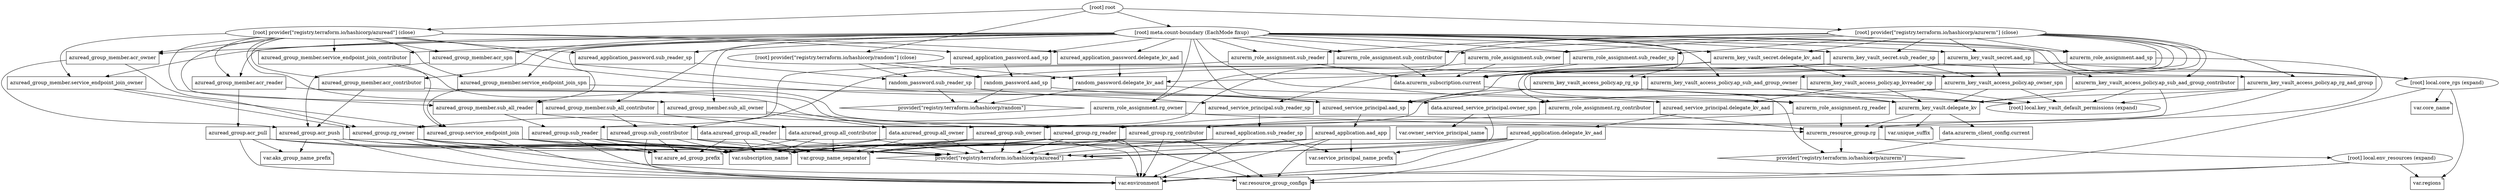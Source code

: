 digraph {
	compound = "true"
	newrank = "true"
	subgraph "root" {
		"[root] azuread_application.aad_app (expand)" [label = "azuread_application.aad_app", shape = "box"]
		"[root] azuread_application.delegate_kv_aad (expand)" [label = "azuread_application.delegate_kv_aad", shape = "box"]
		"[root] azuread_application.sub_reader_sp (expand)" [label = "azuread_application.sub_reader_sp", shape = "box"]
		"[root] azuread_application_password.aad_sp (expand)" [label = "azuread_application_password.aad_sp", shape = "box"]
		"[root] azuread_application_password.delegate_kv_aad (expand)" [label = "azuread_application_password.delegate_kv_aad", shape = "box"]
		"[root] azuread_application_password.sub_reader_sp (expand)" [label = "azuread_application_password.sub_reader_sp", shape = "box"]
		"[root] azuread_group.acr_pull (expand)" [label = "azuread_group.acr_pull", shape = "box"]
		"[root] azuread_group.acr_push (expand)" [label = "azuread_group.acr_push", shape = "box"]
		"[root] azuread_group.rg_contributor (expand)" [label = "azuread_group.rg_contributor", shape = "box"]
		"[root] azuread_group.rg_owner (expand)" [label = "azuread_group.rg_owner", shape = "box"]
		"[root] azuread_group.rg_reader (expand)" [label = "azuread_group.rg_reader", shape = "box"]
		"[root] azuread_group.service_endpoint_join (expand)" [label = "azuread_group.service_endpoint_join", shape = "box"]
		"[root] azuread_group.sub_contributor (expand)" [label = "azuread_group.sub_contributor", shape = "box"]
		"[root] azuread_group.sub_owner (expand)" [label = "azuread_group.sub_owner", shape = "box"]
		"[root] azuread_group.sub_reader (expand)" [label = "azuread_group.sub_reader", shape = "box"]
		"[root] azuread_group_member.acr_contributor (expand)" [label = "azuread_group_member.acr_contributor", shape = "box"]
		"[root] azuread_group_member.acr_owner (expand)" [label = "azuread_group_member.acr_owner", shape = "box"]
		"[root] azuread_group_member.acr_reader (expand)" [label = "azuread_group_member.acr_reader", shape = "box"]
		"[root] azuread_group_member.acr_spn (expand)" [label = "azuread_group_member.acr_spn", shape = "box"]
		"[root] azuread_group_member.service_endpoint_join_contributor (expand)" [label = "azuread_group_member.service_endpoint_join_contributor", shape = "box"]
		"[root] azuread_group_member.service_endpoint_join_owner (expand)" [label = "azuread_group_member.service_endpoint_join_owner", shape = "box"]
		"[root] azuread_group_member.service_endpoint_join_spn (expand)" [label = "azuread_group_member.service_endpoint_join_spn", shape = "box"]
		"[root] azuread_group_member.sub_all_contributor (expand)" [label = "azuread_group_member.sub_all_contributor", shape = "box"]
		"[root] azuread_group_member.sub_all_owner (expand)" [label = "azuread_group_member.sub_all_owner", shape = "box"]
		"[root] azuread_group_member.sub_all_reader (expand)" [label = "azuread_group_member.sub_all_reader", shape = "box"]
		"[root] azuread_service_principal.aad_sp (expand)" [label = "azuread_service_principal.aad_sp", shape = "box"]
		"[root] azuread_service_principal.delegate_kv_aad (expand)" [label = "azuread_service_principal.delegate_kv_aad", shape = "box"]
		"[root] azuread_service_principal.sub_reader_sp (expand)" [label = "azuread_service_principal.sub_reader_sp", shape = "box"]
		"[root] azurerm_key_vault.delegate_kv (expand)" [label = "azurerm_key_vault.delegate_kv", shape = "box"]
		"[root] azurerm_key_vault_access_policy.ap_kvreader_sp (expand)" [label = "azurerm_key_vault_access_policy.ap_kvreader_sp", shape = "box"]
		"[root] azurerm_key_vault_access_policy.ap_owner_spn (expand)" [label = "azurerm_key_vault_access_policy.ap_owner_spn", shape = "box"]
		"[root] azurerm_key_vault_access_policy.ap_rg_aad_group (expand)" [label = "azurerm_key_vault_access_policy.ap_rg_aad_group", shape = "box"]
		"[root] azurerm_key_vault_access_policy.ap_rg_sp (expand)" [label = "azurerm_key_vault_access_policy.ap_rg_sp", shape = "box"]
		"[root] azurerm_key_vault_access_policy.ap_sub_aad_group_contributor (expand)" [label = "azurerm_key_vault_access_policy.ap_sub_aad_group_contributor", shape = "box"]
		"[root] azurerm_key_vault_access_policy.ap_sub_aad_group_owner (expand)" [label = "azurerm_key_vault_access_policy.ap_sub_aad_group_owner", shape = "box"]
		"[root] azurerm_key_vault_secret.aad_sp (expand)" [label = "azurerm_key_vault_secret.aad_sp", shape = "box"]
		"[root] azurerm_key_vault_secret.delegate_kv_aad (expand)" [label = "azurerm_key_vault_secret.delegate_kv_aad", shape = "box"]
		"[root] azurerm_key_vault_secret.sub_reader_sp (expand)" [label = "azurerm_key_vault_secret.sub_reader_sp", shape = "box"]
		"[root] azurerm_resource_group.rg (expand)" [label = "azurerm_resource_group.rg", shape = "box"]
		"[root] azurerm_role_assignment.aad_sp (expand)" [label = "azurerm_role_assignment.aad_sp", shape = "box"]
		"[root] azurerm_role_assignment.rg_contributor (expand)" [label = "azurerm_role_assignment.rg_contributor", shape = "box"]
		"[root] azurerm_role_assignment.rg_owner (expand)" [label = "azurerm_role_assignment.rg_owner", shape = "box"]
		"[root] azurerm_role_assignment.rg_reader (expand)" [label = "azurerm_role_assignment.rg_reader", shape = "box"]
		"[root] azurerm_role_assignment.sub_contributor (expand)" [label = "azurerm_role_assignment.sub_contributor", shape = "box"]
		"[root] azurerm_role_assignment.sub_owner (expand)" [label = "azurerm_role_assignment.sub_owner", shape = "box"]
		"[root] azurerm_role_assignment.sub_reader (expand)" [label = "azurerm_role_assignment.sub_reader", shape = "box"]
		"[root] azurerm_role_assignment.sub_reader_sp (expand)" [label = "azurerm_role_assignment.sub_reader_sp", shape = "box"]
		"[root] data.azuread_group.all_contributor (expand)" [label = "data.azuread_group.all_contributor", shape = "box"]
		"[root] data.azuread_group.all_owner (expand)" [label = "data.azuread_group.all_owner", shape = "box"]
		"[root] data.azuread_group.all_reader (expand)" [label = "data.azuread_group.all_reader", shape = "box"]
		"[root] data.azuread_service_principal.owner_spn (expand)" [label = "data.azuread_service_principal.owner_spn", shape = "box"]
		"[root] data.azurerm_client_config.current (expand)" [label = "data.azurerm_client_config.current", shape = "box"]
		"[root] data.azurerm_subscription.current (expand)" [label = "data.azurerm_subscription.current", shape = "box"]
		"[root] provider[\"registry.terraform.io/hashicorp/azuread\"]" [label = "provider[\"registry.terraform.io/hashicorp/azuread\"]", shape = "diamond"]
		"[root] provider[\"registry.terraform.io/hashicorp/azurerm\"]" [label = "provider[\"registry.terraform.io/hashicorp/azurerm\"]", shape = "diamond"]
		"[root] provider[\"registry.terraform.io/hashicorp/random\"]" [label = "provider[\"registry.terraform.io/hashicorp/random\"]", shape = "diamond"]
		"[root] random_password.aad_sp (expand)" [label = "random_password.aad_sp", shape = "box"]
		"[root] random_password.delegate_kv_aad (expand)" [label = "random_password.delegate_kv_aad", shape = "box"]
		"[root] random_password.sub_reader_sp (expand)" [label = "random_password.sub_reader_sp", shape = "box"]
		"[root] var.aks_group_name_prefix" [label = "var.aks_group_name_prefix", shape = "note"]
		"[root] var.azure_ad_group_prefix" [label = "var.azure_ad_group_prefix", shape = "note"]
		"[root] var.core_name" [label = "var.core_name", shape = "note"]
		"[root] var.environment" [label = "var.environment", shape = "note"]
		"[root] var.group_name_separator" [label = "var.group_name_separator", shape = "note"]
		"[root] var.owner_service_principal_name" [label = "var.owner_service_principal_name", shape = "note"]
		"[root] var.regions" [label = "var.regions", shape = "note"]
		"[root] var.resource_group_configs" [label = "var.resource_group_configs", shape = "note"]
		"[root] var.service_principal_name_prefix" [label = "var.service_principal_name_prefix", shape = "note"]
		"[root] var.subscription_name" [label = "var.subscription_name", shape = "note"]
		"[root] var.unique_suffix" [label = "var.unique_suffix", shape = "note"]
		"[root] azuread_application.aad_app (expand)" -> "[root] provider[\"registry.terraform.io/hashicorp/azuread\"]"
		"[root] azuread_application.aad_app (expand)" -> "[root] var.environment"
		"[root] azuread_application.aad_app (expand)" -> "[root] var.group_name_separator"
		"[root] azuread_application.aad_app (expand)" -> "[root] var.resource_group_configs"
		"[root] azuread_application.aad_app (expand)" -> "[root] var.service_principal_name_prefix"
		"[root] azuread_application.aad_app (expand)" -> "[root] var.subscription_name"
		"[root] azuread_application.delegate_kv_aad (expand)" -> "[root] provider[\"registry.terraform.io/hashicorp/azuread\"]"
		"[root] azuread_application.delegate_kv_aad (expand)" -> "[root] var.environment"
		"[root] azuread_application.delegate_kv_aad (expand)" -> "[root] var.group_name_separator"
		"[root] azuread_application.delegate_kv_aad (expand)" -> "[root] var.resource_group_configs"
		"[root] azuread_application.delegate_kv_aad (expand)" -> "[root] var.service_principal_name_prefix"
		"[root] azuread_application.delegate_kv_aad (expand)" -> "[root] var.subscription_name"
		"[root] azuread_application.sub_reader_sp (expand)" -> "[root] provider[\"registry.terraform.io/hashicorp/azuread\"]"
		"[root] azuread_application.sub_reader_sp (expand)" -> "[root] var.environment"
		"[root] azuread_application.sub_reader_sp (expand)" -> "[root] var.group_name_separator"
		"[root] azuread_application.sub_reader_sp (expand)" -> "[root] var.service_principal_name_prefix"
		"[root] azuread_application.sub_reader_sp (expand)" -> "[root] var.subscription_name"
		"[root] azuread_application_password.aad_sp (expand)" -> "[root] random_password.aad_sp (expand)"
		"[root] azuread_application_password.delegate_kv_aad (expand)" -> "[root] random_password.delegate_kv_aad (expand)"
		"[root] azuread_application_password.sub_reader_sp (expand)" -> "[root] random_password.sub_reader_sp (expand)"
		"[root] azuread_group.acr_pull (expand)" -> "[root] provider[\"registry.terraform.io/hashicorp/azuread\"]"
		"[root] azuread_group.acr_pull (expand)" -> "[root] var.aks_group_name_prefix"
		"[root] azuread_group.acr_pull (expand)" -> "[root] var.environment"
		"[root] azuread_group.acr_pull (expand)" -> "[root] var.group_name_separator"
		"[root] azuread_group.acr_pull (expand)" -> "[root] var.subscription_name"
		"[root] azuread_group.acr_push (expand)" -> "[root] provider[\"registry.terraform.io/hashicorp/azuread\"]"
		"[root] azuread_group.acr_push (expand)" -> "[root] var.aks_group_name_prefix"
		"[root] azuread_group.acr_push (expand)" -> "[root] var.environment"
		"[root] azuread_group.acr_push (expand)" -> "[root] var.group_name_separator"
		"[root] azuread_group.acr_push (expand)" -> "[root] var.subscription_name"
		"[root] azuread_group.rg_contributor (expand)" -> "[root] provider[\"registry.terraform.io/hashicorp/azuread\"]"
		"[root] azuread_group.rg_contributor (expand)" -> "[root] var.azure_ad_group_prefix"
		"[root] azuread_group.rg_contributor (expand)" -> "[root] var.environment"
		"[root] azuread_group.rg_contributor (expand)" -> "[root] var.group_name_separator"
		"[root] azuread_group.rg_contributor (expand)" -> "[root] var.resource_group_configs"
		"[root] azuread_group.rg_contributor (expand)" -> "[root] var.subscription_name"
		"[root] azuread_group.rg_owner (expand)" -> "[root] provider[\"registry.terraform.io/hashicorp/azuread\"]"
		"[root] azuread_group.rg_owner (expand)" -> "[root] var.azure_ad_group_prefix"
		"[root] azuread_group.rg_owner (expand)" -> "[root] var.environment"
		"[root] azuread_group.rg_owner (expand)" -> "[root] var.group_name_separator"
		"[root] azuread_group.rg_owner (expand)" -> "[root] var.resource_group_configs"
		"[root] azuread_group.rg_owner (expand)" -> "[root] var.subscription_name"
		"[root] azuread_group.rg_reader (expand)" -> "[root] provider[\"registry.terraform.io/hashicorp/azuread\"]"
		"[root] azuread_group.rg_reader (expand)" -> "[root] var.azure_ad_group_prefix"
		"[root] azuread_group.rg_reader (expand)" -> "[root] var.environment"
		"[root] azuread_group.rg_reader (expand)" -> "[root] var.group_name_separator"
		"[root] azuread_group.rg_reader (expand)" -> "[root] var.resource_group_configs"
		"[root] azuread_group.rg_reader (expand)" -> "[root] var.subscription_name"
		"[root] azuread_group.service_endpoint_join (expand)" -> "[root] provider[\"registry.terraform.io/hashicorp/azuread\"]"
		"[root] azuread_group.service_endpoint_join (expand)" -> "[root] var.azure_ad_group_prefix"
		"[root] azuread_group.service_endpoint_join (expand)" -> "[root] var.environment"
		"[root] azuread_group.service_endpoint_join (expand)" -> "[root] var.group_name_separator"
		"[root] azuread_group.service_endpoint_join (expand)" -> "[root] var.subscription_name"
		"[root] azuread_group.sub_contributor (expand)" -> "[root] provider[\"registry.terraform.io/hashicorp/azuread\"]"
		"[root] azuread_group.sub_contributor (expand)" -> "[root] var.azure_ad_group_prefix"
		"[root] azuread_group.sub_contributor (expand)" -> "[root] var.environment"
		"[root] azuread_group.sub_contributor (expand)" -> "[root] var.group_name_separator"
		"[root] azuread_group.sub_contributor (expand)" -> "[root] var.subscription_name"
		"[root] azuread_group.sub_owner (expand)" -> "[root] provider[\"registry.terraform.io/hashicorp/azuread\"]"
		"[root] azuread_group.sub_owner (expand)" -> "[root] var.azure_ad_group_prefix"
		"[root] azuread_group.sub_owner (expand)" -> "[root] var.environment"
		"[root] azuread_group.sub_owner (expand)" -> "[root] var.group_name_separator"
		"[root] azuread_group.sub_owner (expand)" -> "[root] var.subscription_name"
		"[root] azuread_group.sub_reader (expand)" -> "[root] provider[\"registry.terraform.io/hashicorp/azuread\"]"
		"[root] azuread_group.sub_reader (expand)" -> "[root] var.azure_ad_group_prefix"
		"[root] azuread_group.sub_reader (expand)" -> "[root] var.environment"
		"[root] azuread_group.sub_reader (expand)" -> "[root] var.group_name_separator"
		"[root] azuread_group.sub_reader (expand)" -> "[root] var.subscription_name"
		"[root] azuread_group_member.acr_contributor (expand)" -> "[root] azuread_group.acr_push (expand)"
		"[root] azuread_group_member.acr_contributor (expand)" -> "[root] azuread_group.rg_contributor (expand)"
		"[root] azuread_group_member.acr_owner (expand)" -> "[root] azuread_group.acr_push (expand)"
		"[root] azuread_group_member.acr_owner (expand)" -> "[root] azuread_group.rg_owner (expand)"
		"[root] azuread_group_member.acr_reader (expand)" -> "[root] azuread_group.acr_pull (expand)"
		"[root] azuread_group_member.acr_reader (expand)" -> "[root] azuread_group.rg_reader (expand)"
		"[root] azuread_group_member.acr_spn (expand)" -> "[root] azuread_group.acr_push (expand)"
		"[root] azuread_group_member.acr_spn (expand)" -> "[root] azuread_service_principal.aad_sp (expand)"
		"[root] azuread_group_member.service_endpoint_join_contributor (expand)" -> "[root] azuread_group.rg_contributor (expand)"
		"[root] azuread_group_member.service_endpoint_join_contributor (expand)" -> "[root] azuread_group.service_endpoint_join (expand)"
		"[root] azuread_group_member.service_endpoint_join_owner (expand)" -> "[root] azuread_group.rg_owner (expand)"
		"[root] azuread_group_member.service_endpoint_join_owner (expand)" -> "[root] azuread_group.service_endpoint_join (expand)"
		"[root] azuread_group_member.service_endpoint_join_spn (expand)" -> "[root] azuread_group.service_endpoint_join (expand)"
		"[root] azuread_group_member.service_endpoint_join_spn (expand)" -> "[root] azuread_service_principal.aad_sp (expand)"
		"[root] azuread_group_member.sub_all_contributor (expand)" -> "[root] azuread_group.sub_contributor (expand)"
		"[root] azuread_group_member.sub_all_contributor (expand)" -> "[root] data.azuread_group.all_contributor (expand)"
		"[root] azuread_group_member.sub_all_owner (expand)" -> "[root] azuread_group.sub_owner (expand)"
		"[root] azuread_group_member.sub_all_owner (expand)" -> "[root] data.azuread_group.all_owner (expand)"
		"[root] azuread_group_member.sub_all_reader (expand)" -> "[root] azuread_group.sub_reader (expand)"
		"[root] azuread_group_member.sub_all_reader (expand)" -> "[root] data.azuread_group.all_reader (expand)"
		"[root] azuread_service_principal.aad_sp (expand)" -> "[root] azuread_application.aad_app (expand)"
		"[root] azuread_service_principal.delegate_kv_aad (expand)" -> "[root] azuread_application.delegate_kv_aad (expand)"
		"[root] azuread_service_principal.sub_reader_sp (expand)" -> "[root] azuread_application.sub_reader_sp (expand)"
		"[root] azurerm_key_vault.delegate_kv (expand)" -> "[root] azurerm_resource_group.rg (expand)"
		"[root] azurerm_key_vault.delegate_kv (expand)" -> "[root] data.azurerm_client_config.current (expand)"
		"[root] azurerm_key_vault.delegate_kv (expand)" -> "[root] var.unique_suffix"
		"[root] azurerm_key_vault_access_policy.ap_kvreader_sp (expand)" -> "[root] azuread_service_principal.delegate_kv_aad (expand)"
		"[root] azurerm_key_vault_access_policy.ap_kvreader_sp (expand)" -> "[root] azurerm_key_vault.delegate_kv (expand)"
		"[root] azurerm_key_vault_access_policy.ap_kvreader_sp (expand)" -> "[root] local.key_vault_default_permissions (expand)"
		"[root] azurerm_key_vault_access_policy.ap_owner_spn (expand)" -> "[root] azurerm_key_vault.delegate_kv (expand)"
		"[root] azurerm_key_vault_access_policy.ap_owner_spn (expand)" -> "[root] data.azuread_service_principal.owner_spn (expand)"
		"[root] azurerm_key_vault_access_policy.ap_owner_spn (expand)" -> "[root] local.key_vault_default_permissions (expand)"
		"[root] azurerm_key_vault_access_policy.ap_rg_aad_group (expand)" -> "[root] azuread_group.rg_contributor (expand)"
		"[root] azurerm_key_vault_access_policy.ap_rg_aad_group (expand)" -> "[root] azurerm_key_vault.delegate_kv (expand)"
		"[root] azurerm_key_vault_access_policy.ap_rg_aad_group (expand)" -> "[root] local.key_vault_default_permissions (expand)"
		"[root] azurerm_key_vault_access_policy.ap_rg_sp (expand)" -> "[root] azuread_service_principal.aad_sp (expand)"
		"[root] azurerm_key_vault_access_policy.ap_rg_sp (expand)" -> "[root] azurerm_key_vault.delegate_kv (expand)"
		"[root] azurerm_key_vault_access_policy.ap_rg_sp (expand)" -> "[root] local.key_vault_default_permissions (expand)"
		"[root] azurerm_key_vault_access_policy.ap_sub_aad_group_contributor (expand)" -> "[root] azuread_group.sub_contributor (expand)"
		"[root] azurerm_key_vault_access_policy.ap_sub_aad_group_contributor (expand)" -> "[root] azurerm_key_vault.delegate_kv (expand)"
		"[root] azurerm_key_vault_access_policy.ap_sub_aad_group_contributor (expand)" -> "[root] local.key_vault_default_permissions (expand)"
		"[root] azurerm_key_vault_access_policy.ap_sub_aad_group_owner (expand)" -> "[root] azuread_group.sub_owner (expand)"
		"[root] azurerm_key_vault_access_policy.ap_sub_aad_group_owner (expand)" -> "[root] azurerm_key_vault.delegate_kv (expand)"
		"[root] azurerm_key_vault_access_policy.ap_sub_aad_group_owner (expand)" -> "[root] local.key_vault_default_permissions (expand)"
		"[root] azurerm_key_vault_secret.aad_sp (expand)" -> "[root] azurerm_key_vault_access_policy.ap_owner_spn (expand)"
		"[root] azurerm_key_vault_secret.aad_sp (expand)" -> "[root] data.azurerm_subscription.current (expand)"
		"[root] azurerm_key_vault_secret.aad_sp (expand)" -> "[root] local.core_rgs (expand)"
		"[root] azurerm_key_vault_secret.aad_sp (expand)" -> "[root] random_password.aad_sp (expand)"
		"[root] azurerm_key_vault_secret.delegate_kv_aad (expand)" -> "[root] azurerm_key_vault_access_policy.ap_kvreader_sp (expand)"
		"[root] azurerm_key_vault_secret.delegate_kv_aad (expand)" -> "[root] azurerm_key_vault_access_policy.ap_owner_spn (expand)"
		"[root] azurerm_key_vault_secret.delegate_kv_aad (expand)" -> "[root] data.azurerm_subscription.current (expand)"
		"[root] azurerm_key_vault_secret.delegate_kv_aad (expand)" -> "[root] random_password.delegate_kv_aad (expand)"
		"[root] azurerm_key_vault_secret.sub_reader_sp (expand)" -> "[root] azurerm_key_vault_access_policy.ap_owner_spn (expand)"
		"[root] azurerm_key_vault_secret.sub_reader_sp (expand)" -> "[root] data.azurerm_subscription.current (expand)"
		"[root] azurerm_key_vault_secret.sub_reader_sp (expand)" -> "[root] local.core_rgs (expand)"
		"[root] azurerm_key_vault_secret.sub_reader_sp (expand)" -> "[root] random_password.sub_reader_sp (expand)"
		"[root] azurerm_resource_group.rg (expand)" -> "[root] local.env_resources (expand)"
		"[root] azurerm_resource_group.rg (expand)" -> "[root] provider[\"registry.terraform.io/hashicorp/azurerm\"]"
		"[root] azurerm_role_assignment.aad_sp (expand)" -> "[root] azuread_service_principal.aad_sp (expand)"
		"[root] azurerm_role_assignment.aad_sp (expand)" -> "[root] azurerm_resource_group.rg (expand)"
		"[root] azurerm_role_assignment.rg_contributor (expand)" -> "[root] azuread_group.rg_contributor (expand)"
		"[root] azurerm_role_assignment.rg_contributor (expand)" -> "[root] azurerm_resource_group.rg (expand)"
		"[root] azurerm_role_assignment.rg_owner (expand)" -> "[root] azuread_group.rg_owner (expand)"
		"[root] azurerm_role_assignment.rg_owner (expand)" -> "[root] azurerm_resource_group.rg (expand)"
		"[root] azurerm_role_assignment.rg_reader (expand)" -> "[root] azuread_group.rg_reader (expand)"
		"[root] azurerm_role_assignment.rg_reader (expand)" -> "[root] azurerm_resource_group.rg (expand)"
		"[root] azurerm_role_assignment.sub_contributor (expand)" -> "[root] azuread_group.sub_contributor (expand)"
		"[root] azurerm_role_assignment.sub_contributor (expand)" -> "[root] data.azurerm_subscription.current (expand)"
		"[root] azurerm_role_assignment.sub_owner (expand)" -> "[root] azuread_group.sub_owner (expand)"
		"[root] azurerm_role_assignment.sub_owner (expand)" -> "[root] data.azurerm_subscription.current (expand)"
		"[root] azurerm_role_assignment.sub_reader (expand)" -> "[root] azuread_group.sub_reader (expand)"
		"[root] azurerm_role_assignment.sub_reader (expand)" -> "[root] data.azurerm_subscription.current (expand)"
		"[root] azurerm_role_assignment.sub_reader_sp (expand)" -> "[root] azuread_service_principal.sub_reader_sp (expand)"
		"[root] azurerm_role_assignment.sub_reader_sp (expand)" -> "[root] data.azurerm_subscription.current (expand)"
		"[root] data.azuread_group.all_contributor (expand)" -> "[root] provider[\"registry.terraform.io/hashicorp/azuread\"]"
		"[root] data.azuread_group.all_contributor (expand)" -> "[root] var.azure_ad_group_prefix"
		"[root] data.azuread_group.all_contributor (expand)" -> "[root] var.group_name_separator"
		"[root] data.azuread_group.all_contributor (expand)" -> "[root] var.subscription_name"
		"[root] data.azuread_group.all_owner (expand)" -> "[root] provider[\"registry.terraform.io/hashicorp/azuread\"]"
		"[root] data.azuread_group.all_owner (expand)" -> "[root] var.azure_ad_group_prefix"
		"[root] data.azuread_group.all_owner (expand)" -> "[root] var.group_name_separator"
		"[root] data.azuread_group.all_owner (expand)" -> "[root] var.subscription_name"
		"[root] data.azuread_group.all_reader (expand)" -> "[root] provider[\"registry.terraform.io/hashicorp/azuread\"]"
		"[root] data.azuread_group.all_reader (expand)" -> "[root] var.azure_ad_group_prefix"
		"[root] data.azuread_group.all_reader (expand)" -> "[root] var.group_name_separator"
		"[root] data.azuread_group.all_reader (expand)" -> "[root] var.subscription_name"
		"[root] data.azuread_service_principal.owner_spn (expand)" -> "[root] provider[\"registry.terraform.io/hashicorp/azuread\"]"
		"[root] data.azuread_service_principal.owner_spn (expand)" -> "[root] var.owner_service_principal_name"
		"[root] data.azurerm_client_config.current (expand)" -> "[root] provider[\"registry.terraform.io/hashicorp/azurerm\"]"
		"[root] data.azurerm_subscription.current (expand)" -> "[root] provider[\"registry.terraform.io/hashicorp/azurerm\"]"
		"[root] local.core_rgs (expand)" -> "[root] var.core_name"
		"[root] local.core_rgs (expand)" -> "[root] var.environment"
		"[root] local.core_rgs (expand)" -> "[root] var.regions"
		"[root] local.env_resources (expand)" -> "[root] var.environment"
		"[root] local.env_resources (expand)" -> "[root] var.regions"
		"[root] local.env_resources (expand)" -> "[root] var.resource_group_configs"
		"[root] meta.count-boundary (EachMode fixup)" -> "[root] azuread_application_password.aad_sp (expand)"
		"[root] meta.count-boundary (EachMode fixup)" -> "[root] azuread_application_password.delegate_kv_aad (expand)"
		"[root] meta.count-boundary (EachMode fixup)" -> "[root] azuread_application_password.sub_reader_sp (expand)"
		"[root] meta.count-boundary (EachMode fixup)" -> "[root] azuread_group_member.acr_contributor (expand)"
		"[root] meta.count-boundary (EachMode fixup)" -> "[root] azuread_group_member.acr_owner (expand)"
		"[root] meta.count-boundary (EachMode fixup)" -> "[root] azuread_group_member.acr_reader (expand)"
		"[root] meta.count-boundary (EachMode fixup)" -> "[root] azuread_group_member.acr_spn (expand)"
		"[root] meta.count-boundary (EachMode fixup)" -> "[root] azuread_group_member.service_endpoint_join_contributor (expand)"
		"[root] meta.count-boundary (EachMode fixup)" -> "[root] azuread_group_member.service_endpoint_join_owner (expand)"
		"[root] meta.count-boundary (EachMode fixup)" -> "[root] azuread_group_member.service_endpoint_join_spn (expand)"
		"[root] meta.count-boundary (EachMode fixup)" -> "[root] azuread_group_member.sub_all_contributor (expand)"
		"[root] meta.count-boundary (EachMode fixup)" -> "[root] azuread_group_member.sub_all_owner (expand)"
		"[root] meta.count-boundary (EachMode fixup)" -> "[root] azuread_group_member.sub_all_reader (expand)"
		"[root] meta.count-boundary (EachMode fixup)" -> "[root] azurerm_key_vault_access_policy.ap_rg_aad_group (expand)"
		"[root] meta.count-boundary (EachMode fixup)" -> "[root] azurerm_key_vault_access_policy.ap_rg_sp (expand)"
		"[root] meta.count-boundary (EachMode fixup)" -> "[root] azurerm_key_vault_access_policy.ap_sub_aad_group_contributor (expand)"
		"[root] meta.count-boundary (EachMode fixup)" -> "[root] azurerm_key_vault_access_policy.ap_sub_aad_group_owner (expand)"
		"[root] meta.count-boundary (EachMode fixup)" -> "[root] azurerm_key_vault_secret.aad_sp (expand)"
		"[root] meta.count-boundary (EachMode fixup)" -> "[root] azurerm_key_vault_secret.delegate_kv_aad (expand)"
		"[root] meta.count-boundary (EachMode fixup)" -> "[root] azurerm_key_vault_secret.sub_reader_sp (expand)"
		"[root] meta.count-boundary (EachMode fixup)" -> "[root] azurerm_role_assignment.aad_sp (expand)"
		"[root] meta.count-boundary (EachMode fixup)" -> "[root] azurerm_role_assignment.rg_contributor (expand)"
		"[root] meta.count-boundary (EachMode fixup)" -> "[root] azurerm_role_assignment.rg_owner (expand)"
		"[root] meta.count-boundary (EachMode fixup)" -> "[root] azurerm_role_assignment.rg_reader (expand)"
		"[root] meta.count-boundary (EachMode fixup)" -> "[root] azurerm_role_assignment.sub_contributor (expand)"
		"[root] meta.count-boundary (EachMode fixup)" -> "[root] azurerm_role_assignment.sub_owner (expand)"
		"[root] meta.count-boundary (EachMode fixup)" -> "[root] azurerm_role_assignment.sub_reader (expand)"
		"[root] meta.count-boundary (EachMode fixup)" -> "[root] azurerm_role_assignment.sub_reader_sp (expand)"
		"[root] provider[\"registry.terraform.io/hashicorp/azuread\"] (close)" -> "[root] azuread_application_password.aad_sp (expand)"
		"[root] provider[\"registry.terraform.io/hashicorp/azuread\"] (close)" -> "[root] azuread_application_password.delegate_kv_aad (expand)"
		"[root] provider[\"registry.terraform.io/hashicorp/azuread\"] (close)" -> "[root] azuread_application_password.sub_reader_sp (expand)"
		"[root] provider[\"registry.terraform.io/hashicorp/azuread\"] (close)" -> "[root] azuread_group_member.acr_contributor (expand)"
		"[root] provider[\"registry.terraform.io/hashicorp/azuread\"] (close)" -> "[root] azuread_group_member.acr_owner (expand)"
		"[root] provider[\"registry.terraform.io/hashicorp/azuread\"] (close)" -> "[root] azuread_group_member.acr_reader (expand)"
		"[root] provider[\"registry.terraform.io/hashicorp/azuread\"] (close)" -> "[root] azuread_group_member.acr_spn (expand)"
		"[root] provider[\"registry.terraform.io/hashicorp/azuread\"] (close)" -> "[root] azuread_group_member.service_endpoint_join_contributor (expand)"
		"[root] provider[\"registry.terraform.io/hashicorp/azuread\"] (close)" -> "[root] azuread_group_member.service_endpoint_join_owner (expand)"
		"[root] provider[\"registry.terraform.io/hashicorp/azuread\"] (close)" -> "[root] azuread_group_member.service_endpoint_join_spn (expand)"
		"[root] provider[\"registry.terraform.io/hashicorp/azuread\"] (close)" -> "[root] azuread_group_member.sub_all_contributor (expand)"
		"[root] provider[\"registry.terraform.io/hashicorp/azuread\"] (close)" -> "[root] azuread_group_member.sub_all_owner (expand)"
		"[root] provider[\"registry.terraform.io/hashicorp/azuread\"] (close)" -> "[root] azuread_group_member.sub_all_reader (expand)"
		"[root] provider[\"registry.terraform.io/hashicorp/azuread\"] (close)" -> "[root] data.azuread_service_principal.owner_spn (expand)"
		"[root] provider[\"registry.terraform.io/hashicorp/azurerm\"] (close)" -> "[root] azurerm_key_vault_access_policy.ap_rg_aad_group (expand)"
		"[root] provider[\"registry.terraform.io/hashicorp/azurerm\"] (close)" -> "[root] azurerm_key_vault_access_policy.ap_rg_sp (expand)"
		"[root] provider[\"registry.terraform.io/hashicorp/azurerm\"] (close)" -> "[root] azurerm_key_vault_access_policy.ap_sub_aad_group_contributor (expand)"
		"[root] provider[\"registry.terraform.io/hashicorp/azurerm\"] (close)" -> "[root] azurerm_key_vault_access_policy.ap_sub_aad_group_owner (expand)"
		"[root] provider[\"registry.terraform.io/hashicorp/azurerm\"] (close)" -> "[root] azurerm_key_vault_secret.aad_sp (expand)"
		"[root] provider[\"registry.terraform.io/hashicorp/azurerm\"] (close)" -> "[root] azurerm_key_vault_secret.delegate_kv_aad (expand)"
		"[root] provider[\"registry.terraform.io/hashicorp/azurerm\"] (close)" -> "[root] azurerm_key_vault_secret.sub_reader_sp (expand)"
		"[root] provider[\"registry.terraform.io/hashicorp/azurerm\"] (close)" -> "[root] azurerm_role_assignment.aad_sp (expand)"
		"[root] provider[\"registry.terraform.io/hashicorp/azurerm\"] (close)" -> "[root] azurerm_role_assignment.rg_contributor (expand)"
		"[root] provider[\"registry.terraform.io/hashicorp/azurerm\"] (close)" -> "[root] azurerm_role_assignment.rg_owner (expand)"
		"[root] provider[\"registry.terraform.io/hashicorp/azurerm\"] (close)" -> "[root] azurerm_role_assignment.rg_reader (expand)"
		"[root] provider[\"registry.terraform.io/hashicorp/azurerm\"] (close)" -> "[root] azurerm_role_assignment.sub_contributor (expand)"
		"[root] provider[\"registry.terraform.io/hashicorp/azurerm\"] (close)" -> "[root] azurerm_role_assignment.sub_owner (expand)"
		"[root] provider[\"registry.terraform.io/hashicorp/azurerm\"] (close)" -> "[root] azurerm_role_assignment.sub_reader (expand)"
		"[root] provider[\"registry.terraform.io/hashicorp/azurerm\"] (close)" -> "[root] azurerm_role_assignment.sub_reader_sp (expand)"
		"[root] provider[\"registry.terraform.io/hashicorp/random\"] (close)" -> "[root] random_password.aad_sp (expand)"
		"[root] provider[\"registry.terraform.io/hashicorp/random\"] (close)" -> "[root] random_password.delegate_kv_aad (expand)"
		"[root] provider[\"registry.terraform.io/hashicorp/random\"] (close)" -> "[root] random_password.sub_reader_sp (expand)"
		"[root] random_password.aad_sp (expand)" -> "[root] azuread_service_principal.aad_sp (expand)"
		"[root] random_password.aad_sp (expand)" -> "[root] provider[\"registry.terraform.io/hashicorp/random\"]"
		"[root] random_password.delegate_kv_aad (expand)" -> "[root] azuread_service_principal.delegate_kv_aad (expand)"
		"[root] random_password.delegate_kv_aad (expand)" -> "[root] provider[\"registry.terraform.io/hashicorp/random\"]"
		"[root] random_password.sub_reader_sp (expand)" -> "[root] azuread_service_principal.sub_reader_sp (expand)"
		"[root] random_password.sub_reader_sp (expand)" -> "[root] provider[\"registry.terraform.io/hashicorp/random\"]"
		"[root] root" -> "[root] meta.count-boundary (EachMode fixup)"
		"[root] root" -> "[root] provider[\"registry.terraform.io/hashicorp/azuread\"] (close)"
		"[root] root" -> "[root] provider[\"registry.terraform.io/hashicorp/azurerm\"] (close)"
		"[root] root" -> "[root] provider[\"registry.terraform.io/hashicorp/random\"] (close)"
	}
}

